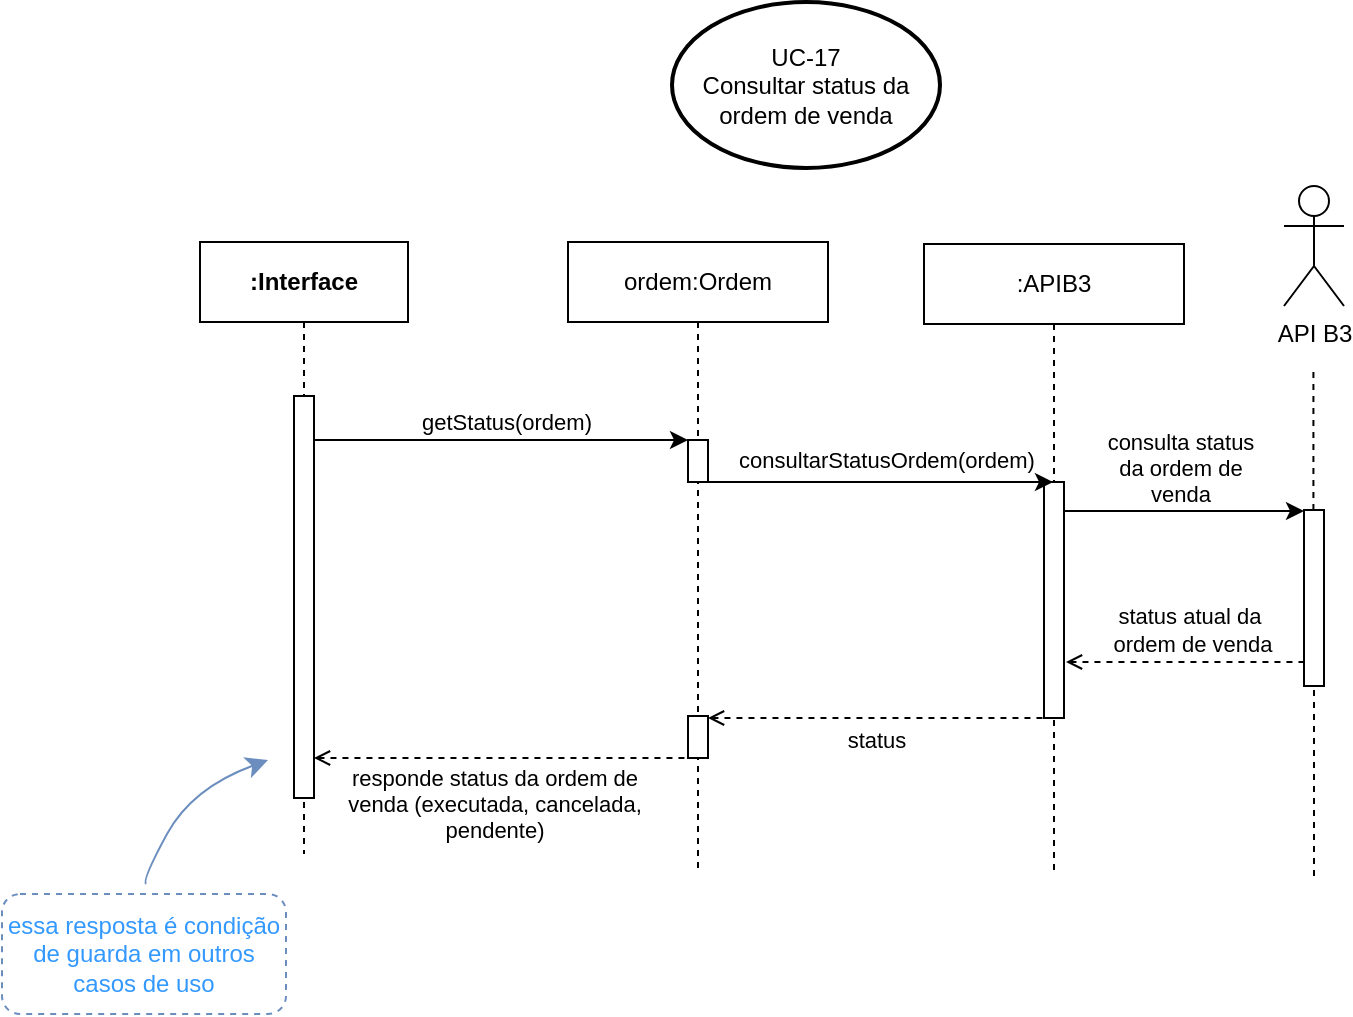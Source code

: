 <mxfile version="24.7.17">
  <diagram name="Página-1" id="G5Zg4o8tyqqohGCtM93v">
    <mxGraphModel dx="1834" dy="2041" grid="0" gridSize="10" guides="1" tooltips="1" connect="1" arrows="1" fold="1" page="0" pageScale="1" pageWidth="827" pageHeight="1169" math="0" shadow="0">
      <root>
        <mxCell id="0" />
        <mxCell id="1" parent="0" />
        <mxCell id="OIoHFsJQ3Hu3Qg3iTP6c-1" value=":APIB3" style="shape=umlLifeline;perimeter=lifelinePerimeter;whiteSpace=wrap;html=1;container=1;dropTarget=0;collapsible=0;recursiveResize=0;outlineConnect=0;portConstraint=eastwest;newEdgeStyle={&quot;curved&quot;:0,&quot;rounded&quot;:0};" vertex="1" parent="1">
          <mxGeometry x="217" y="-879" width="130" height="314" as="geometry" />
        </mxCell>
        <mxCell id="OIoHFsJQ3Hu3Qg3iTP6c-2" value="" style="html=1;points=[[0,0,0,0,5],[0,1,0,0,-5],[1,0,0,0,5],[1,1,0,0,-5]];perimeter=orthogonalPerimeter;outlineConnect=0;targetShapes=umlLifeline;portConstraint=eastwest;newEdgeStyle={&quot;curved&quot;:0,&quot;rounded&quot;:0};" vertex="1" parent="OIoHFsJQ3Hu3Qg3iTP6c-1">
          <mxGeometry x="60" y="119" width="10" height="118" as="geometry" />
        </mxCell>
        <mxCell id="OIoHFsJQ3Hu3Qg3iTP6c-3" value="ordem:Ordem" style="shape=umlLifeline;perimeter=lifelinePerimeter;whiteSpace=wrap;html=1;container=1;dropTarget=0;collapsible=0;recursiveResize=0;outlineConnect=0;portConstraint=eastwest;newEdgeStyle={&quot;curved&quot;:0,&quot;rounded&quot;:0};" vertex="1" parent="1">
          <mxGeometry x="39" y="-880" width="130" height="314" as="geometry" />
        </mxCell>
        <mxCell id="OIoHFsJQ3Hu3Qg3iTP6c-4" value="" style="html=1;points=[[0,0,0,0,5],[0,1,0,0,-5],[1,0,0,0,5],[1,1,0,0,-5]];perimeter=orthogonalPerimeter;outlineConnect=0;targetShapes=umlLifeline;portConstraint=eastwest;newEdgeStyle={&quot;curved&quot;:0,&quot;rounded&quot;:0};" vertex="1" parent="OIoHFsJQ3Hu3Qg3iTP6c-3">
          <mxGeometry x="60" y="99" width="10" height="21" as="geometry" />
        </mxCell>
        <mxCell id="OIoHFsJQ3Hu3Qg3iTP6c-5" value="" style="html=1;points=[[0,0,0,0,5],[0,1,0,0,-5],[1,0,0,0,5],[1,1,0,0,-5]];perimeter=orthogonalPerimeter;outlineConnect=0;targetShapes=umlLifeline;portConstraint=eastwest;newEdgeStyle={&quot;curved&quot;:0,&quot;rounded&quot;:0};" vertex="1" parent="OIoHFsJQ3Hu3Qg3iTP6c-3">
          <mxGeometry x="60" y="237" width="10" height="21" as="geometry" />
        </mxCell>
        <mxCell id="OIoHFsJQ3Hu3Qg3iTP6c-6" value="API B3" style="shape=umlActor;verticalLabelPosition=bottom;verticalAlign=top;html=1;" vertex="1" parent="1">
          <mxGeometry x="397" y="-908" width="30" height="60" as="geometry" />
        </mxCell>
        <mxCell id="OIoHFsJQ3Hu3Qg3iTP6c-7" value="" style="endArrow=none;dashed=1;html=1;rounded=0;" edge="1" parent="1" source="OIoHFsJQ3Hu3Qg3iTP6c-9">
          <mxGeometry width="50" height="50" relative="1" as="geometry">
            <mxPoint x="411.99" y="-538" as="sourcePoint" />
            <mxPoint x="411.71" y="-818" as="targetPoint" />
          </mxGeometry>
        </mxCell>
        <mxCell id="OIoHFsJQ3Hu3Qg3iTP6c-8" value="" style="endArrow=none;dashed=1;html=1;rounded=0;" edge="1" parent="1" target="OIoHFsJQ3Hu3Qg3iTP6c-9">
          <mxGeometry width="50" height="50" relative="1" as="geometry">
            <mxPoint x="412" y="-563" as="sourcePoint" />
            <mxPoint x="411.71" y="-818" as="targetPoint" />
          </mxGeometry>
        </mxCell>
        <mxCell id="OIoHFsJQ3Hu3Qg3iTP6c-9" value="" style="html=1;points=[[0,0,0,0,5],[0,1,0,0,-5],[1,0,0,0,5],[1,1,0,0,-5]];perimeter=orthogonalPerimeter;outlineConnect=0;targetShapes=umlLifeline;portConstraint=eastwest;newEdgeStyle={&quot;curved&quot;:0,&quot;rounded&quot;:0};" vertex="1" parent="1">
          <mxGeometry x="407" y="-746" width="10" height="88" as="geometry" />
        </mxCell>
        <mxCell id="OIoHFsJQ3Hu3Qg3iTP6c-10" value="" style="endArrow=classic;html=1;rounded=0;" edge="1" parent="1" target="OIoHFsJQ3Hu3Qg3iTP6c-4">
          <mxGeometry width="50" height="50" relative="1" as="geometry">
            <mxPoint x="-88" y="-781" as="sourcePoint" />
            <mxPoint x="48.5" y="-781" as="targetPoint" />
          </mxGeometry>
        </mxCell>
        <mxCell id="OIoHFsJQ3Hu3Qg3iTP6c-11" value="getStatus(ordem)" style="edgeLabel;html=1;align=center;verticalAlign=middle;resizable=0;points=[];" vertex="1" connectable="0" parent="OIoHFsJQ3Hu3Qg3iTP6c-10">
          <mxGeometry x="0.153" relative="1" as="geometry">
            <mxPoint x="-12" y="-9" as="offset" />
          </mxGeometry>
        </mxCell>
        <mxCell id="OIoHFsJQ3Hu3Qg3iTP6c-12" value="" style="endArrow=classic;html=1;rounded=0;" edge="1" parent="1" target="OIoHFsJQ3Hu3Qg3iTP6c-1">
          <mxGeometry width="50" height="50" relative="1" as="geometry">
            <mxPoint x="109" y="-760" as="sourcePoint" />
            <mxPoint x="388.5" y="-760" as="targetPoint" />
          </mxGeometry>
        </mxCell>
        <mxCell id="OIoHFsJQ3Hu3Qg3iTP6c-13" value="consultarStatusOrdem(ordem)" style="edgeLabel;html=1;align=center;verticalAlign=middle;resizable=0;points=[];" vertex="1" connectable="0" parent="OIoHFsJQ3Hu3Qg3iTP6c-12">
          <mxGeometry x="-0.508" y="1" relative="1" as="geometry">
            <mxPoint x="46" y="-10" as="offset" />
          </mxGeometry>
        </mxCell>
        <mxCell id="OIoHFsJQ3Hu3Qg3iTP6c-14" value="" style="endArrow=classic;html=1;rounded=0;" edge="1" parent="1">
          <mxGeometry width="50" height="50" relative="1" as="geometry">
            <mxPoint x="287.0" y="-745.5" as="sourcePoint" />
            <mxPoint x="407.0" y="-745.5" as="targetPoint" />
          </mxGeometry>
        </mxCell>
        <mxCell id="OIoHFsJQ3Hu3Qg3iTP6c-15" value="consulta status&lt;div&gt;da ordem de&lt;/div&gt;&lt;div&gt;venda&lt;/div&gt;" style="edgeLabel;html=1;align=center;verticalAlign=middle;resizable=0;points=[];" vertex="1" connectable="0" parent="OIoHFsJQ3Hu3Qg3iTP6c-14">
          <mxGeometry x="0.12" relative="1" as="geometry">
            <mxPoint x="-9" y="-22" as="offset" />
          </mxGeometry>
        </mxCell>
        <mxCell id="OIoHFsJQ3Hu3Qg3iTP6c-16" value="" style="endArrow=none;html=1;rounded=0;startArrow=open;startFill=0;endFill=0;dashed=1;" edge="1" parent="1">
          <mxGeometry width="50" height="50" relative="1" as="geometry">
            <mxPoint x="288.0" y="-670.0" as="sourcePoint" />
            <mxPoint x="408.0" y="-670.0" as="targetPoint" />
          </mxGeometry>
        </mxCell>
        <mxCell id="OIoHFsJQ3Hu3Qg3iTP6c-17" value="status atual da&amp;nbsp;&lt;div&gt;ordem de venda&lt;/div&gt;" style="edgeLabel;html=1;align=center;verticalAlign=middle;resizable=0;points=[];" vertex="1" connectable="0" parent="OIoHFsJQ3Hu3Qg3iTP6c-16">
          <mxGeometry x="0.12" relative="1" as="geometry">
            <mxPoint x="-4" y="-16" as="offset" />
          </mxGeometry>
        </mxCell>
        <mxCell id="OIoHFsJQ3Hu3Qg3iTP6c-18" value="" style="endArrow=none;html=1;rounded=0;startArrow=open;startFill=0;endFill=0;dashed=1;" edge="1" parent="1" source="OIoHFsJQ3Hu3Qg3iTP6c-5">
          <mxGeometry width="50" height="50" relative="1" as="geometry">
            <mxPoint x="169" y="-642" as="sourcePoint" />
            <mxPoint x="279.5" y="-642" as="targetPoint" />
          </mxGeometry>
        </mxCell>
        <mxCell id="OIoHFsJQ3Hu3Qg3iTP6c-19" value="status" style="edgeLabel;html=1;align=center;verticalAlign=middle;resizable=0;points=[];" vertex="1" connectable="0" parent="OIoHFsJQ3Hu3Qg3iTP6c-18">
          <mxGeometry x="-0.356" y="2" relative="1" as="geometry">
            <mxPoint x="29" y="13" as="offset" />
          </mxGeometry>
        </mxCell>
        <mxCell id="OIoHFsJQ3Hu3Qg3iTP6c-20" value="&lt;b&gt;:Interface&lt;/b&gt;" style="shape=umlLifeline;perimeter=lifelinePerimeter;whiteSpace=wrap;html=1;container=0;dropTarget=0;collapsible=0;recursiveResize=0;outlineConnect=0;portConstraint=eastwest;newEdgeStyle={&quot;edgeStyle&quot;:&quot;elbowEdgeStyle&quot;,&quot;elbow&quot;:&quot;vertical&quot;,&quot;curved&quot;:0,&quot;rounded&quot;:0};" vertex="1" parent="1">
          <mxGeometry x="-145" y="-880" width="104" height="306" as="geometry" />
        </mxCell>
        <mxCell id="OIoHFsJQ3Hu3Qg3iTP6c-21" value="" style="html=1;points=[];perimeter=orthogonalPerimeter;outlineConnect=0;targetShapes=umlLifeline;portConstraint=eastwest;newEdgeStyle={&quot;edgeStyle&quot;:&quot;elbowEdgeStyle&quot;,&quot;elbow&quot;:&quot;vertical&quot;,&quot;curved&quot;:0,&quot;rounded&quot;:0};" vertex="1" parent="OIoHFsJQ3Hu3Qg3iTP6c-20">
          <mxGeometry x="47" y="77" width="10" height="201" as="geometry" />
        </mxCell>
        <mxCell id="OIoHFsJQ3Hu3Qg3iTP6c-22" value="" style="endArrow=none;html=1;rounded=0;startArrow=open;startFill=0;endFill=0;dashed=1;" edge="1" parent="1" source="OIoHFsJQ3Hu3Qg3iTP6c-21">
          <mxGeometry width="50" height="50" relative="1" as="geometry">
            <mxPoint x="-35" y="-622" as="sourcePoint" />
            <mxPoint x="100.5" y="-622" as="targetPoint" />
          </mxGeometry>
        </mxCell>
        <mxCell id="OIoHFsJQ3Hu3Qg3iTP6c-23" value="responde status da ordem de&lt;div&gt;venda (executada, cancelada,&lt;/div&gt;&lt;div&gt;pendente)&lt;/div&gt;" style="edgeLabel;html=1;align=center;verticalAlign=middle;resizable=0;points=[];" vertex="1" connectable="0" parent="OIoHFsJQ3Hu3Qg3iTP6c-22">
          <mxGeometry x="-0.356" y="2" relative="1" as="geometry">
            <mxPoint x="29" y="25" as="offset" />
          </mxGeometry>
        </mxCell>
        <mxCell id="OIoHFsJQ3Hu3Qg3iTP6c-24" value="UC-17&lt;div&gt;&lt;span style=&quot;background-color: initial;&quot;&gt;Consultar status da ordem de venda&lt;/span&gt;&lt;/div&gt;" style="strokeWidth=2;html=1;shape=mxgraph.flowchart.start_1;whiteSpace=wrap;" vertex="1" parent="1">
          <mxGeometry x="91" y="-1000" width="134" height="83" as="geometry" />
        </mxCell>
        <mxCell id="OIoHFsJQ3Hu3Qg3iTP6c-25" value="" style="endArrow=classic;html=1;rounded=0;fontSize=12;startSize=8;endSize=8;curved=1;endFill=1;fillColor=#dae8fc;strokeColor=#6c8ebf;" edge="1" parent="1">
          <mxGeometry width="50" height="50" relative="1" as="geometry">
            <mxPoint x="-172" y="-559" as="sourcePoint" />
            <mxPoint x="-111" y="-621" as="targetPoint" />
            <Array as="points">
              <mxPoint x="-174" y="-561" />
              <mxPoint x="-149" y="-607" />
            </Array>
          </mxGeometry>
        </mxCell>
        <mxCell id="OIoHFsJQ3Hu3Qg3iTP6c-26" value="&lt;font color=&quot;#3399ff&quot;&gt;essa resposta é condição de guarda em outros casos&amp;nbsp;&lt;/font&gt;&lt;span style=&quot;color: rgb(51, 153, 255); background-color: initial;&quot;&gt;de uso&lt;/span&gt;" style="rounded=1;whiteSpace=wrap;html=1;dashed=1;fillColor=none;strokeColor=#6c8ebf;" vertex="1" parent="1">
          <mxGeometry x="-244" y="-554" width="142" height="60" as="geometry" />
        </mxCell>
      </root>
    </mxGraphModel>
  </diagram>
</mxfile>
